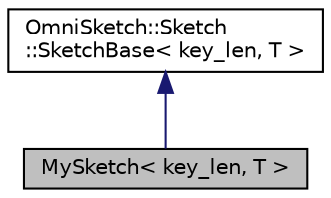 digraph "MySketch&lt; key_len, T &gt;"
{
 // LATEX_PDF_SIZE
  edge [fontname="Helvetica",fontsize="10",labelfontname="Helvetica",labelfontsize="10"];
  node [fontname="Helvetica",fontsize="10",shape=record];
  Node1 [label="MySketch\< key_len, T \>",height=0.2,width=0.4,color="black", fillcolor="grey75", style="filled", fontcolor="black",tooltip=" "];
  Node2 -> Node1 [dir="back",color="midnightblue",fontsize="10",style="solid",fontname="Helvetica"];
  Node2 [label="OmniSketch::Sketch\l::SketchBase\< key_len, T \>",height=0.2,width=0.4,color="black", fillcolor="white", style="filled",URL="$class_omni_sketch_1_1_sketch_1_1_sketch_base.html",tooltip="Base sketch."];
}
